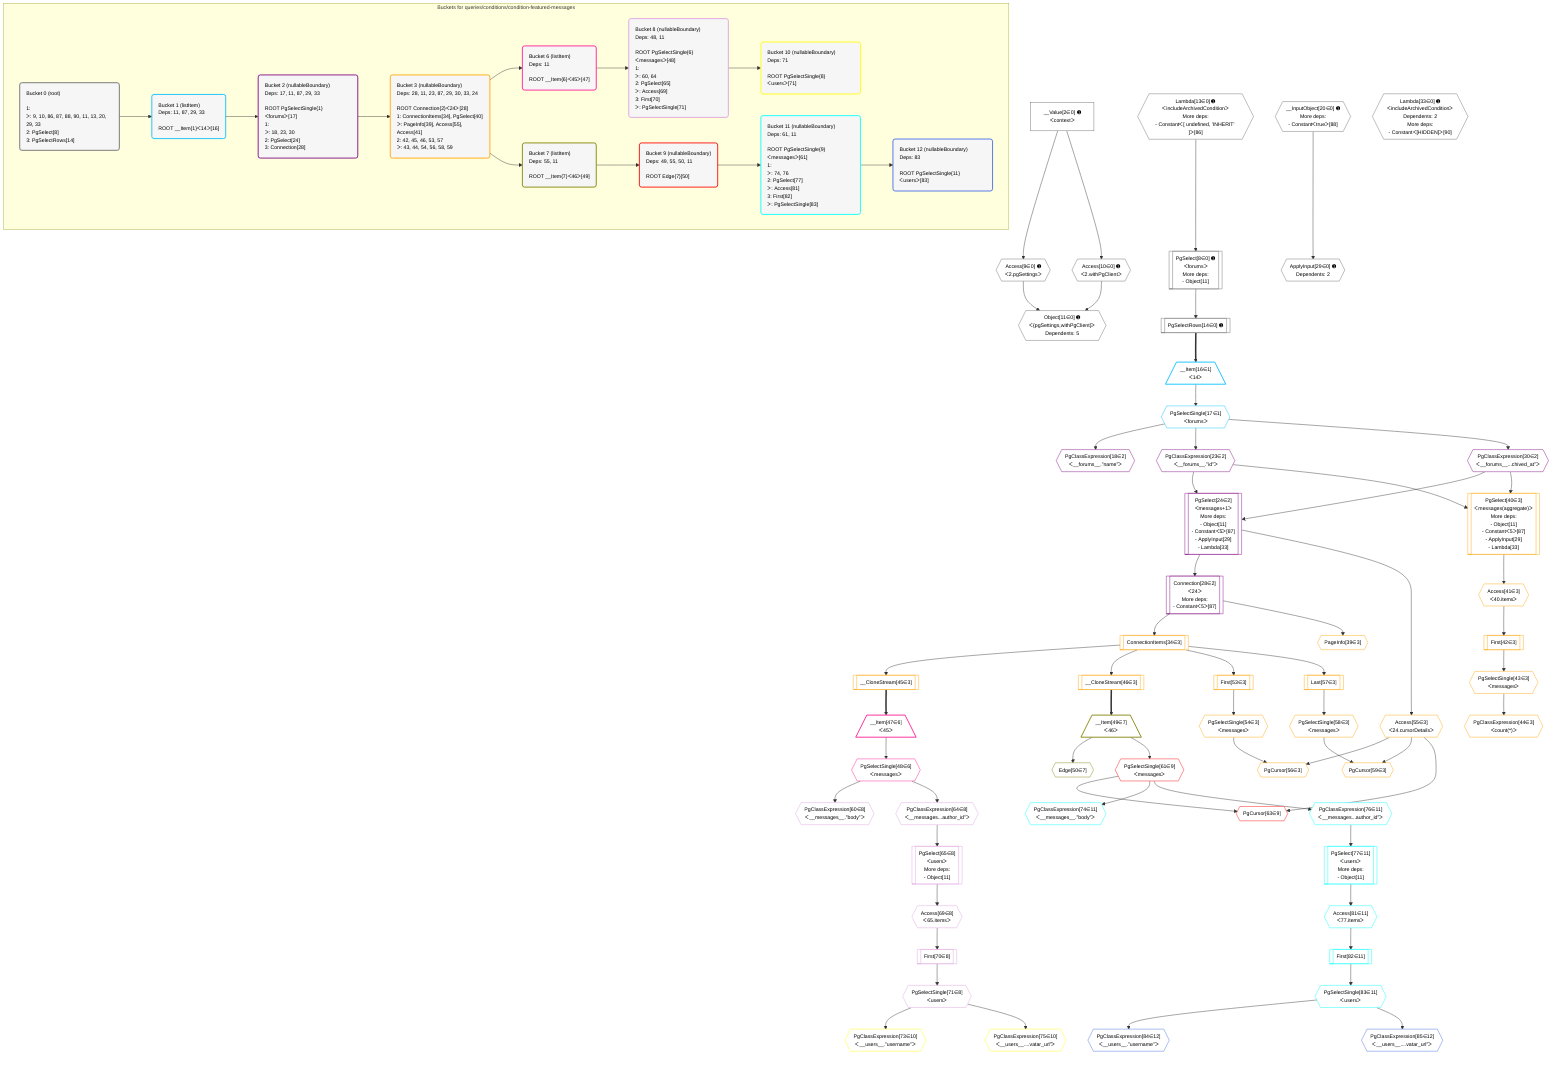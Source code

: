 %%{init: {'themeVariables': { 'fontSize': '12px'}}}%%
graph TD
    classDef path fill:#eee,stroke:#000,color:#000
    classDef plan fill:#fff,stroke-width:1px,color:#000
    classDef itemplan fill:#fff,stroke-width:2px,color:#000
    classDef unbatchedplan fill:#dff,stroke-width:1px,color:#000
    classDef sideeffectplan fill:#fcc,stroke-width:2px,color:#000
    classDef bucket fill:#f6f6f6,color:#000,stroke-width:2px,text-align:left

    subgraph "Buckets for queries/conditions/condition-featured-messages"
    Bucket0("Bucket 0 (root)<br /><br />1: <br />ᐳ: 9, 10, 86, 87, 88, 90, 11, 13, 20, 29, 33<br />2: PgSelect[8]<br />3: PgSelectRows[14]"):::bucket
    Bucket1("Bucket 1 (listItem)<br />Deps: 11, 87, 29, 33<br /><br />ROOT __Item{1}ᐸ14ᐳ[16]"):::bucket
    Bucket2("Bucket 2 (nullableBoundary)<br />Deps: 17, 11, 87, 29, 33<br /><br />ROOT PgSelectSingle{1}ᐸforumsᐳ[17]<br />1: <br />ᐳ: 18, 23, 30<br />2: PgSelect[24]<br />3: Connection[28]"):::bucket
    Bucket3("Bucket 3 (nullableBoundary)<br />Deps: 28, 11, 23, 87, 29, 30, 33, 24<br /><br />ROOT Connection{2}ᐸ24ᐳ[28]<br />1: ConnectionItems[34], PgSelect[40]<br />ᐳ: PageInfo[39], Access[55], Access[41]<br />2: 42, 45, 46, 53, 57<br />ᐳ: 43, 44, 54, 56, 58, 59"):::bucket
    Bucket6("Bucket 6 (listItem)<br />Deps: 11<br /><br />ROOT __Item{6}ᐸ45ᐳ[47]"):::bucket
    Bucket7("Bucket 7 (listItem)<br />Deps: 55, 11<br /><br />ROOT __Item{7}ᐸ46ᐳ[49]"):::bucket
    Bucket8("Bucket 8 (nullableBoundary)<br />Deps: 48, 11<br /><br />ROOT PgSelectSingle{6}ᐸmessagesᐳ[48]<br />1: <br />ᐳ: 60, 64<br />2: PgSelect[65]<br />ᐳ: Access[69]<br />3: First[70]<br />ᐳ: PgSelectSingle[71]"):::bucket
    Bucket9("Bucket 9 (nullableBoundary)<br />Deps: 49, 55, 50, 11<br /><br />ROOT Edge{7}[50]"):::bucket
    Bucket10("Bucket 10 (nullableBoundary)<br />Deps: 71<br /><br />ROOT PgSelectSingle{8}ᐸusersᐳ[71]"):::bucket
    Bucket11("Bucket 11 (nullableBoundary)<br />Deps: 61, 11<br /><br />ROOT PgSelectSingle{9}ᐸmessagesᐳ[61]<br />1: <br />ᐳ: 74, 76<br />2: PgSelect[77]<br />ᐳ: Access[81]<br />3: First[82]<br />ᐳ: PgSelectSingle[83]"):::bucket
    Bucket12("Bucket 12 (nullableBoundary)<br />Deps: 83<br /><br />ROOT PgSelectSingle{11}ᐸusersᐳ[83]"):::bucket
    end
    Bucket0 --> Bucket1
    Bucket1 --> Bucket2
    Bucket2 --> Bucket3
    Bucket3 --> Bucket6 & Bucket7
    Bucket6 --> Bucket8
    Bucket7 --> Bucket9
    Bucket8 --> Bucket10
    Bucket9 --> Bucket11
    Bucket11 --> Bucket12

    %% plan dependencies
    PgSelect8[["PgSelect[8∈0] ➊<br />ᐸforumsᐳ<br />More deps:<br />- Object[11]"]]:::plan
    Lambda13{{"Lambda[13∈0] ➊<br />ᐸincludeArchivedConditionᐳ<br />More deps:<br />- Constantᐸ[ undefined, 'INHERIT' ]ᐳ[86]"}}:::plan
    Lambda13 --> PgSelect8
    Object11{{"Object[11∈0] ➊<br />ᐸ{pgSettings,withPgClient}ᐳ<br />Dependents: 5"}}:::plan
    Access9{{"Access[9∈0] ➊<br />ᐸ2.pgSettingsᐳ"}}:::plan
    Access10{{"Access[10∈0] ➊<br />ᐸ2.withPgClientᐳ"}}:::plan
    Access9 & Access10 --> Object11
    __Value2["__Value[2∈0] ➊<br />ᐸcontextᐳ"]:::plan
    __Value2 --> Access9
    __Value2 --> Access10
    PgSelectRows14[["PgSelectRows[14∈0] ➊"]]:::plan
    PgSelect8 --> PgSelectRows14
    __InputObject20{{"__InputObject[20∈0] ➊<br />More deps:<br />- Constantᐸtrueᐳ[88]"}}:::plan
    ApplyInput29{{"ApplyInput[29∈0] ➊<br />Dependents: 2"}}:::plan
    __InputObject20 --> ApplyInput29
    Lambda33{{"Lambda[33∈0] ➊<br />ᐸincludeArchivedConditionᐳ<br />Dependents: 2<br />More deps:<br />- Constantᐸ[HIDDEN]ᐳ[90]"}}:::plan
    __Item16[/"__Item[16∈1]<br />ᐸ14ᐳ"\]:::itemplan
    PgSelectRows14 ==> __Item16
    PgSelectSingle17{{"PgSelectSingle[17∈1]<br />ᐸforumsᐳ"}}:::plan
    __Item16 --> PgSelectSingle17
    PgSelect24[["PgSelect[24∈2]<br />ᐸmessages+1ᐳ<br />More deps:<br />- Object[11]<br />- Constantᐸ5ᐳ[87]<br />- ApplyInput[29]<br />- Lambda[33]"]]:::plan
    PgClassExpression23{{"PgClassExpression[23∈2]<br />ᐸ__forums__.”id”ᐳ"}}:::plan
    PgClassExpression30{{"PgClassExpression[30∈2]<br />ᐸ__forums__...chived_at”ᐳ"}}:::plan
    PgClassExpression23 & PgClassExpression30 --> PgSelect24
    Connection28[["Connection[28∈2]<br />ᐸ24ᐳ<br />More deps:<br />- Constantᐸ5ᐳ[87]"]]:::plan
    PgSelect24 --> Connection28
    PgClassExpression18{{"PgClassExpression[18∈2]<br />ᐸ__forums__.”name”ᐳ"}}:::plan
    PgSelectSingle17 --> PgClassExpression18
    PgSelectSingle17 --> PgClassExpression23
    PgSelectSingle17 --> PgClassExpression30
    PgSelect40[["PgSelect[40∈3]<br />ᐸmessages(aggregate)ᐳ<br />More deps:<br />- Object[11]<br />- Constantᐸ5ᐳ[87]<br />- ApplyInput[29]<br />- Lambda[33]"]]:::plan
    PgClassExpression23 & PgClassExpression30 --> PgSelect40
    PgCursor56{{"PgCursor[56∈3]"}}:::plan
    PgSelectSingle54{{"PgSelectSingle[54∈3]<br />ᐸmessagesᐳ"}}:::plan
    Access55{{"Access[55∈3]<br />ᐸ24.cursorDetailsᐳ"}}:::plan
    PgSelectSingle54 & Access55 --> PgCursor56
    PgCursor59{{"PgCursor[59∈3]"}}:::plan
    PgSelectSingle58{{"PgSelectSingle[58∈3]<br />ᐸmessagesᐳ"}}:::plan
    PgSelectSingle58 & Access55 --> PgCursor59
    ConnectionItems34[["ConnectionItems[34∈3]"]]:::plan
    Connection28 --> ConnectionItems34
    PageInfo39{{"PageInfo[39∈3]"}}:::plan
    Connection28 --> PageInfo39
    Access41{{"Access[41∈3]<br />ᐸ40.itemsᐳ"}}:::plan
    PgSelect40 --> Access41
    First42[["First[42∈3]"]]:::plan
    Access41 --> First42
    PgSelectSingle43{{"PgSelectSingle[43∈3]<br />ᐸmessagesᐳ"}}:::plan
    First42 --> PgSelectSingle43
    PgClassExpression44{{"PgClassExpression[44∈3]<br />ᐸcount(*)ᐳ"}}:::plan
    PgSelectSingle43 --> PgClassExpression44
    __CloneStream45[["__CloneStream[45∈3]"]]:::plan
    ConnectionItems34 --> __CloneStream45
    __CloneStream46[["__CloneStream[46∈3]"]]:::plan
    ConnectionItems34 --> __CloneStream46
    First53[["First[53∈3]"]]:::plan
    ConnectionItems34 --> First53
    First53 --> PgSelectSingle54
    PgSelect24 --> Access55
    Last57[["Last[57∈3]"]]:::plan
    ConnectionItems34 --> Last57
    Last57 --> PgSelectSingle58
    __Item47[/"__Item[47∈6]<br />ᐸ45ᐳ"\]:::itemplan
    __CloneStream45 ==> __Item47
    PgSelectSingle48{{"PgSelectSingle[48∈6]<br />ᐸmessagesᐳ"}}:::plan
    __Item47 --> PgSelectSingle48
    __Item49[/"__Item[49∈7]<br />ᐸ46ᐳ"\]:::itemplan
    __CloneStream46 ==> __Item49
    Edge50{{"Edge[50∈7]"}}:::plan
    __Item49 --> Edge50
    PgSelect65[["PgSelect[65∈8]<br />ᐸusersᐳ<br />More deps:<br />- Object[11]"]]:::plan
    PgClassExpression64{{"PgClassExpression[64∈8]<br />ᐸ__messages...author_id”ᐳ"}}:::plan
    PgClassExpression64 --> PgSelect65
    PgClassExpression60{{"PgClassExpression[60∈8]<br />ᐸ__messages__.”body”ᐳ"}}:::plan
    PgSelectSingle48 --> PgClassExpression60
    PgSelectSingle48 --> PgClassExpression64
    Access69{{"Access[69∈8]<br />ᐸ65.itemsᐳ"}}:::plan
    PgSelect65 --> Access69
    First70[["First[70∈8]"]]:::plan
    Access69 --> First70
    PgSelectSingle71{{"PgSelectSingle[71∈8]<br />ᐸusersᐳ"}}:::plan
    First70 --> PgSelectSingle71
    PgCursor63{{"PgCursor[63∈9]"}}:::plan
    PgSelectSingle61{{"PgSelectSingle[61∈9]<br />ᐸmessagesᐳ"}}:::plan
    PgSelectSingle61 & Access55 --> PgCursor63
    __Item49 --> PgSelectSingle61
    PgClassExpression73{{"PgClassExpression[73∈10]<br />ᐸ__users__.”username”ᐳ"}}:::plan
    PgSelectSingle71 --> PgClassExpression73
    PgClassExpression75{{"PgClassExpression[75∈10]<br />ᐸ__users__....vatar_url”ᐳ"}}:::plan
    PgSelectSingle71 --> PgClassExpression75
    PgSelect77[["PgSelect[77∈11]<br />ᐸusersᐳ<br />More deps:<br />- Object[11]"]]:::plan
    PgClassExpression76{{"PgClassExpression[76∈11]<br />ᐸ__messages...author_id”ᐳ"}}:::plan
    PgClassExpression76 --> PgSelect77
    PgClassExpression74{{"PgClassExpression[74∈11]<br />ᐸ__messages__.”body”ᐳ"}}:::plan
    PgSelectSingle61 --> PgClassExpression74
    PgSelectSingle61 --> PgClassExpression76
    Access81{{"Access[81∈11]<br />ᐸ77.itemsᐳ"}}:::plan
    PgSelect77 --> Access81
    First82[["First[82∈11]"]]:::plan
    Access81 --> First82
    PgSelectSingle83{{"PgSelectSingle[83∈11]<br />ᐸusersᐳ"}}:::plan
    First82 --> PgSelectSingle83
    PgClassExpression84{{"PgClassExpression[84∈12]<br />ᐸ__users__.”username”ᐳ"}}:::plan
    PgSelectSingle83 --> PgClassExpression84
    PgClassExpression85{{"PgClassExpression[85∈12]<br />ᐸ__users__....vatar_url”ᐳ"}}:::plan
    PgSelectSingle83 --> PgClassExpression85

    %% define steps
    classDef bucket0 stroke:#696969
    class Bucket0,__Value2,PgSelect8,Access9,Access10,Object11,Lambda13,PgSelectRows14,__InputObject20,ApplyInput29,Lambda33 bucket0
    classDef bucket1 stroke:#00bfff
    class Bucket1,__Item16,PgSelectSingle17 bucket1
    classDef bucket2 stroke:#7f007f
    class Bucket2,PgClassExpression18,PgClassExpression23,PgSelect24,Connection28,PgClassExpression30 bucket2
    classDef bucket3 stroke:#ffa500
    class Bucket3,ConnectionItems34,PageInfo39,PgSelect40,Access41,First42,PgSelectSingle43,PgClassExpression44,__CloneStream45,__CloneStream46,First53,PgSelectSingle54,Access55,PgCursor56,Last57,PgSelectSingle58,PgCursor59 bucket3
    classDef bucket6 stroke:#ff1493
    class Bucket6,__Item47,PgSelectSingle48 bucket6
    classDef bucket7 stroke:#808000
    class Bucket7,__Item49,Edge50 bucket7
    classDef bucket8 stroke:#dda0dd
    class Bucket8,PgClassExpression60,PgClassExpression64,PgSelect65,Access69,First70,PgSelectSingle71 bucket8
    classDef bucket9 stroke:#ff0000
    class Bucket9,PgSelectSingle61,PgCursor63 bucket9
    classDef bucket10 stroke:#ffff00
    class Bucket10,PgClassExpression73,PgClassExpression75 bucket10
    classDef bucket11 stroke:#00ffff
    class Bucket11,PgClassExpression74,PgClassExpression76,PgSelect77,Access81,First82,PgSelectSingle83 bucket11
    classDef bucket12 stroke:#4169e1
    class Bucket12,PgClassExpression84,PgClassExpression85 bucket12